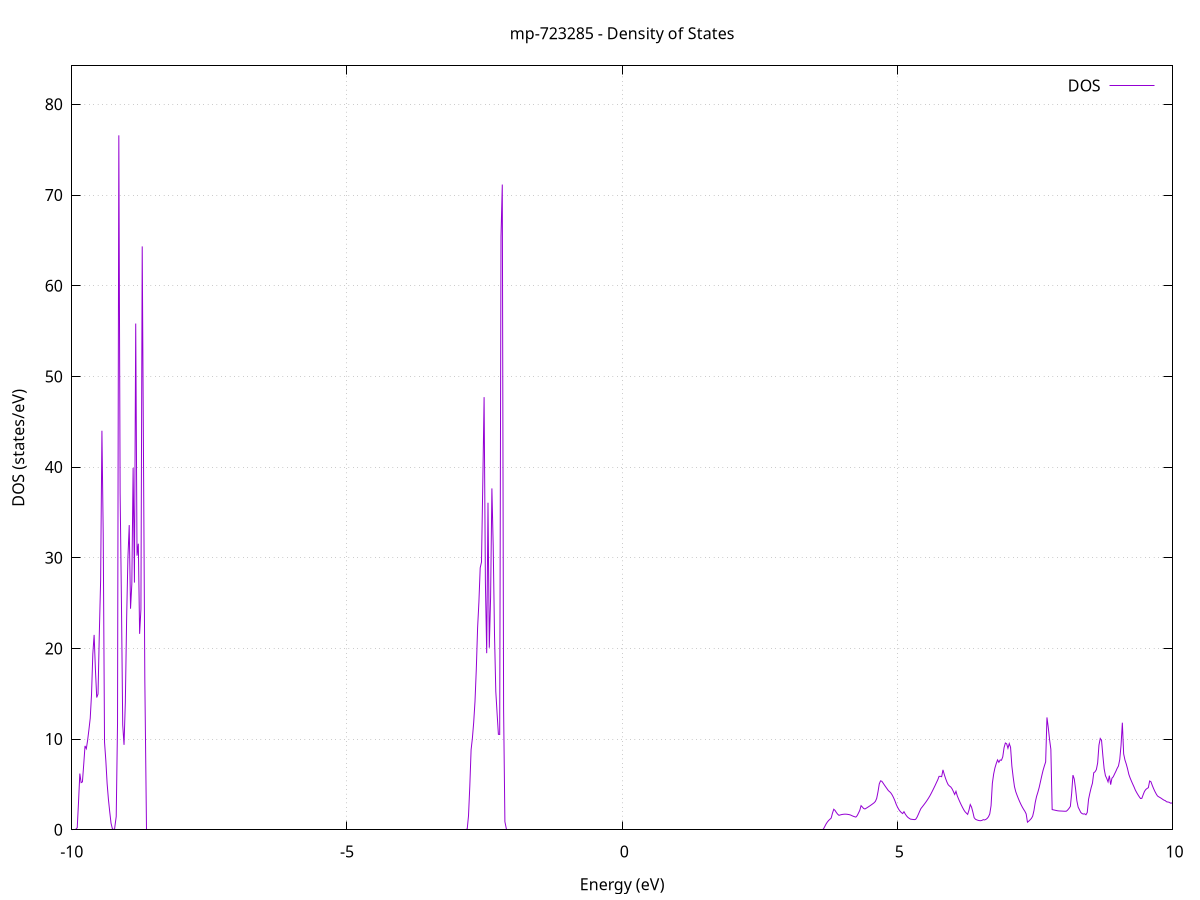 set title 'mp-723285 - Density of States'
set xlabel 'Energy (eV)'
set ylabel 'DOS (states/eV)'
set grid
set xrange [-10:10]
set yrange [0:84.245]
set xzeroaxis lt -1
set terminal png size 800,600
set output 'mp-723285_dos_gnuplot.png'
plot '-' using 1:2 with lines title 'DOS'
-30.662800 0.000000
-30.639200 0.000000
-30.615500 0.000000
-30.591900 0.000000
-30.568300 0.000000
-30.544700 0.000000
-30.521100 0.000000
-30.497400 0.000000
-30.473800 0.000000
-30.450200 0.000000
-30.426600 0.000000
-30.403000 0.000000
-30.379400 0.000000
-30.355700 0.000000
-30.332100 0.000000
-30.308500 0.000000
-30.284900 0.000000
-30.261300 0.000000
-30.237600 0.000000
-30.214000 0.000000
-30.190400 0.000000
-30.166800 0.000000
-30.143200 0.000000
-30.119500 0.000000
-30.095900 0.000000
-30.072300 0.000000
-30.048700 0.000000
-30.025100 0.000000
-30.001400 0.000000
-29.977800 0.000000
-29.954200 0.000000
-29.930600 0.000000
-29.907000 0.000000
-29.883300 0.000000
-29.859700 0.000000
-29.836100 0.000000
-29.812500 0.000000
-29.788900 0.000000
-29.765200 0.000000
-29.741600 0.000000
-29.718000 0.000000
-29.694400 0.000000
-29.670800 0.000000
-29.647100 0.000000
-29.623500 0.000000
-29.599900 0.000000
-29.576300 0.000000
-29.552700 0.000000
-29.529000 0.000000
-29.505400 0.000000
-29.481800 0.000000
-29.458200 0.000000
-29.434600 0.000000
-29.411000 0.000000
-29.387300 0.000000
-29.363700 0.000000
-29.340100 0.000000
-29.316500 0.000000
-29.292900 0.000000
-29.269200 0.000000
-29.245600 0.000000
-29.222000 0.000000
-29.198400 0.000000
-29.174800 0.000000
-29.151100 0.000000
-29.127500 0.000000
-29.103900 0.000000
-29.080300 0.000000
-29.056700 0.000000
-29.033000 0.000000
-29.009400 0.000000
-28.985800 0.000000
-28.962200 0.000000
-28.938600 0.000000
-28.914900 0.000000
-28.891300 0.000000
-28.867700 0.000000
-28.844100 0.000000
-28.820500 0.000000
-28.796800 0.000000
-28.773200 0.000000
-28.749600 0.000000
-28.726000 0.000000
-28.702400 0.000000
-28.678700 0.000000
-28.655100 0.000000
-28.631500 0.000000
-28.607900 0.000000
-28.584300 0.000000
-28.560600 0.000000
-28.537000 0.000000
-28.513400 1.529000
-28.489800 64.762400
-28.466200 123.206900
-28.442600 51.746500
-28.418900 0.000000
-28.395300 0.000000
-28.371700 0.000000
-28.348100 0.000000
-28.324500 0.000000
-28.300800 0.000000
-28.277200 0.000000
-28.253600 0.000000
-28.230000 0.000000
-28.206400 0.000000
-28.182700 0.000000
-28.159100 0.000000
-28.135500 0.000000
-28.111900 0.000000
-28.088300 0.000000
-28.064600 0.000000
-28.041000 0.000000
-28.017400 0.000000
-27.993800 0.000000
-27.970200 0.000000
-27.946500 0.000000
-27.922900 0.000000
-27.899300 0.000000
-27.875700 0.000000
-27.852100 0.000000
-27.828400 0.000000
-27.804800 0.000000
-27.781200 0.000000
-27.757600 0.000000
-27.734000 0.000000
-27.710300 0.000000
-27.686700 0.000000
-27.663100 0.000000
-27.639500 0.000000
-27.615900 0.000000
-27.592200 0.000000
-27.568600 0.000000
-27.545000 0.000000
-27.521400 0.000000
-27.497800 0.000000
-27.474200 0.000000
-27.450500 0.000000
-27.426900 0.000000
-27.403300 0.000000
-27.379700 0.000000
-27.356100 0.000000
-27.332400 0.000000
-27.308800 0.000000
-27.285200 0.000000
-27.261600 0.000000
-27.238000 0.000000
-27.214300 0.000000
-27.190700 0.000000
-27.167100 0.000000
-27.143500 0.000000
-27.119900 0.000000
-27.096200 0.000000
-27.072600 0.000000
-27.049000 0.000000
-27.025400 0.000000
-27.001800 0.000000
-26.978100 0.000000
-26.954500 0.000000
-26.930900 0.000000
-26.907300 0.000000
-26.883700 0.000000
-26.860000 0.000000
-26.836400 0.000000
-26.812800 0.000000
-26.789200 0.000000
-26.765600 0.000000
-26.741900 0.000000
-26.718300 0.000000
-26.694700 0.000000
-26.671100 0.000000
-26.647500 0.000000
-26.623800 0.000000
-26.600200 0.000000
-26.576600 0.000000
-26.553000 0.000000
-26.529400 0.000000
-26.505800 0.000000
-26.482100 0.000000
-26.458500 0.000000
-26.434900 0.000000
-26.411300 0.000000
-26.387700 0.000000
-26.364000 0.000000
-26.340400 0.000000
-26.316800 0.000000
-26.293200 0.000000
-26.269600 0.000000
-26.245900 0.000000
-26.222300 0.000000
-26.198700 0.000000
-26.175100 0.000000
-26.151500 0.000000
-26.127800 0.000000
-26.104200 0.000000
-26.080600 0.000000
-26.057000 0.000000
-26.033400 0.000000
-26.009700 0.000000
-25.986100 0.000000
-25.962500 0.000000
-25.938900 0.000000
-25.915300 0.000000
-25.891600 0.000000
-25.868000 0.000000
-25.844400 0.000000
-25.820800 0.000000
-25.797200 0.000000
-25.773500 0.000000
-25.749900 0.000000
-25.726300 0.000000
-25.702700 0.000000
-25.679100 0.000000
-25.655500 0.000000
-25.631800 0.000000
-25.608200 0.000000
-25.584600 0.000000
-25.561000 0.000000
-25.537400 0.000000
-25.513700 0.000000
-25.490100 0.000000
-25.466500 0.000000
-25.442900 0.000000
-25.419300 0.000000
-25.395600 0.000000
-25.372000 0.000000
-25.348400 0.000000
-25.324800 0.000000
-25.301200 0.000000
-25.277500 0.000000
-25.253900 0.000000
-25.230300 0.000000
-25.206700 0.000000
-25.183100 0.000000
-25.159400 0.000000
-25.135800 0.000000
-25.112200 0.000000
-25.088600 0.000000
-25.065000 0.000000
-25.041300 0.000000
-25.017700 0.000000
-24.994100 0.000000
-24.970500 0.000000
-24.946900 0.000000
-24.923200 0.000000
-24.899600 0.000000
-24.876000 0.000000
-24.852400 0.000000
-24.828800 0.000000
-24.805100 0.000000
-24.781500 0.000000
-24.757900 0.000000
-24.734300 0.000000
-24.710700 0.000000
-24.687100 0.000000
-24.663400 0.000000
-24.639800 0.000000
-24.616200 0.000000
-24.592600 0.000000
-24.569000 0.000000
-24.545300 0.000000
-24.521700 0.000000
-24.498100 0.000000
-24.474500 0.000000
-24.450900 0.000000
-24.427200 0.000000
-24.403600 0.000000
-24.380000 0.000000
-24.356400 0.000000
-24.332800 0.000000
-24.309100 0.000000
-24.285500 0.000000
-24.261900 0.000000
-24.238300 0.000000
-24.214700 0.000000
-24.191000 0.000000
-24.167400 0.000000
-24.143800 0.000000
-24.120200 0.000000
-24.096600 0.000000
-24.072900 0.000000
-24.049300 0.000000
-24.025700 0.000000
-24.002100 0.000000
-23.978500 0.000000
-23.954800 0.000000
-23.931200 0.000000
-23.907600 0.000000
-23.884000 0.000000
-23.860400 0.000000
-23.836700 0.000000
-23.813100 0.000000
-23.789500 0.000000
-23.765900 0.000000
-23.742300 0.000000
-23.718700 0.000000
-23.695000 0.000000
-23.671400 0.000000
-23.647800 0.000000
-23.624200 0.000000
-23.600600 0.000000
-23.576900 0.000000
-23.553300 0.000000
-23.529700 0.000000
-23.506100 0.000000
-23.482500 0.000000
-23.458800 0.000000
-23.435200 0.000000
-23.411600 0.000000
-23.388000 0.000000
-23.364400 0.000000
-23.340700 0.000000
-23.317100 0.000000
-23.293500 0.000000
-23.269900 0.000000
-23.246300 0.000000
-23.222600 0.000000
-23.199000 0.000000
-23.175400 0.000000
-23.151800 0.000000
-23.128200 0.000000
-23.104500 0.000000
-23.080900 0.000000
-23.057300 0.000000
-23.033700 0.000000
-23.010100 0.000000
-22.986400 0.000000
-22.962800 0.000000
-22.939200 0.000000
-22.915600 0.000000
-22.892000 0.000000
-22.868300 0.000000
-22.844700 0.000000
-22.821100 0.000000
-22.797500 0.000000
-22.773900 0.000000
-22.750300 0.000000
-22.726600 0.000000
-22.703000 0.000000
-22.679400 0.000000
-22.655800 0.000000
-22.632200 0.000000
-22.608500 0.000000
-22.584900 0.000000
-22.561300 0.000000
-22.537700 0.000000
-22.514100 0.000000
-22.490400 0.000000
-22.466800 0.000000
-22.443200 0.000000
-22.419600 0.000000
-22.396000 0.000000
-22.372300 0.000000
-22.348700 0.000000
-22.325100 0.000000
-22.301500 0.000000
-22.277900 0.000000
-22.254200 0.000000
-22.230600 0.000000
-22.207000 0.000000
-22.183400 0.000000
-22.159800 0.000000
-22.136100 0.000000
-22.112500 0.000000
-22.088900 0.000000
-22.065300 0.000000
-22.041700 0.000000
-22.018000 0.000000
-21.994400 0.000000
-21.970800 0.000000
-21.947200 0.000000
-21.923600 0.000000
-21.899900 0.000000
-21.876300 0.000000
-21.852700 0.000000
-21.829100 0.000000
-21.805500 0.000000
-21.781900 0.000000
-21.758200 0.000000
-21.734600 0.000000
-21.711000 0.000000
-21.687400 0.000000
-21.663800 0.000000
-21.640100 0.000000
-21.616500 0.000000
-21.592900 0.000000
-21.569300 0.000000
-21.545700 0.000000
-21.522000 0.000000
-21.498400 0.000000
-21.474800 0.000000
-21.451200 0.000000
-21.427600 0.000000
-21.403900 0.000000
-21.380300 0.000000
-21.356700 0.000000
-21.333100 0.000000
-21.309500 0.000000
-21.285800 0.000000
-21.262200 0.000000
-21.238600 0.000000
-21.215000 0.000000
-21.191400 0.000000
-21.167700 0.000000
-21.144100 0.000000
-21.120500 0.000000
-21.096900 0.000000
-21.073300 0.000000
-21.049600 0.000000
-21.026000 0.000000
-21.002400 0.000000
-20.978800 0.000000
-20.955200 0.000000
-20.931600 0.000000
-20.907900 0.000000
-20.884300 0.000000
-20.860700 0.000000
-20.837100 0.000000
-20.813500 0.000000
-20.789800 0.000000
-20.766200 0.000000
-20.742600 0.000000
-20.719000 0.000000
-20.695400 0.000000
-20.671700 0.000000
-20.648100 0.000000
-20.624500 0.000000
-20.600900 0.000000
-20.577300 0.000000
-20.553600 0.000000
-20.530000 0.000000
-20.506400 0.000000
-20.482800 0.000000
-20.459200 0.000000
-20.435500 0.000000
-20.411900 0.000000
-20.388300 0.000000
-20.364700 0.000000
-20.341100 0.000000
-20.317400 0.000000
-20.293800 0.000000
-20.270200 0.000000
-20.246600 0.000000
-20.223000 0.000000
-20.199300 0.000000
-20.175700 0.000000
-20.152100 0.000000
-20.128500 0.000000
-20.104900 0.000000
-20.081200 0.000000
-20.057600 0.000000
-20.034000 0.000000
-20.010400 0.000000
-19.986800 0.000000
-19.963200 0.000000
-19.939500 0.000000
-19.915900 0.000000
-19.892300 0.000000
-19.868700 0.000000
-19.845100 0.000000
-19.821400 0.000000
-19.797800 0.000000
-19.774200 0.000000
-19.750600 0.000000
-19.727000 0.000000
-19.703300 0.000000
-19.679700 0.000000
-19.656100 0.000000
-19.632500 0.000000
-19.608900 0.000000
-19.585200 0.000000
-19.561600 0.000000
-19.538000 0.000000
-19.514400 0.000000
-19.490800 0.000000
-19.467100 0.000000
-19.443500 0.000000
-19.419900 0.000000
-19.396300 0.000000
-19.372700 0.000000
-19.349000 0.000000
-19.325400 0.000000
-19.301800 0.000000
-19.278200 0.000000
-19.254600 0.000000
-19.230900 0.000000
-19.207300 0.000000
-19.183700 0.000000
-19.160100 0.000000
-19.136500 0.000000
-19.112800 0.000000
-19.089200 0.000000
-19.065600 0.000000
-19.042000 0.000000
-19.018400 0.000000
-18.994800 0.000000
-18.971100 0.000000
-18.947500 0.000000
-18.923900 0.000000
-18.900300 0.000000
-18.876700 0.000000
-18.853000 0.000000
-18.829400 0.000000
-18.805800 0.000000
-18.782200 0.000000
-18.758600 0.000000
-18.734900 0.000000
-18.711300 0.000000
-18.687700 0.000000
-18.664100 0.000000
-18.640500 0.000000
-18.616800 0.000000
-18.593200 0.000000
-18.569600 0.000000
-18.546000 0.000000
-18.522400 0.000000
-18.498700 0.000000
-18.475100 0.000000
-18.451500 0.000000
-18.427900 0.000000
-18.404300 0.000000
-18.380600 0.000000
-18.357000 0.000000
-18.333400 0.000000
-18.309800 0.000000
-18.286200 0.000000
-18.262500 0.000000
-18.238900 0.000000
-18.215300 0.000000
-18.191700 0.000000
-18.168100 0.000000
-18.144400 0.000000
-18.120800 0.000000
-18.097200 0.000000
-18.073600 0.000000
-18.050000 0.000000
-18.026400 0.000000
-18.002700 0.000000
-17.979100 0.000000
-17.955500 0.000000
-17.931900 0.000000
-17.908300 0.000000
-17.884600 0.000000
-17.861000 0.000000
-17.837400 0.000000
-17.813800 0.000000
-17.790200 0.000000
-17.766500 0.000000
-17.742900 0.000000
-17.719300 0.000000
-17.695700 0.000000
-17.672100 0.000000
-17.648400 0.000000
-17.624800 0.000000
-17.601200 0.000000
-17.577600 0.000000
-17.554000 0.000000
-17.530300 0.000000
-17.506700 0.000000
-17.483100 0.000000
-17.459500 0.000000
-17.435900 0.000000
-17.412200 0.000000
-17.388600 0.000000
-17.365000 0.000000
-17.341400 0.000000
-17.317800 0.000000
-17.294100 0.000000
-17.270500 0.000000
-17.246900 0.000000
-17.223300 0.000000
-17.199700 0.000000
-17.176000 0.000000
-17.152400 0.000000
-17.128800 0.000000
-17.105200 0.000000
-17.081600 0.000000
-17.058000 0.000000
-17.034300 0.000000
-17.010700 0.000000
-16.987100 0.000000
-16.963500 0.000000
-16.939900 0.000000
-16.916200 0.000000
-16.892600 0.000000
-16.869000 0.000000
-16.845400 0.000000
-16.821800 0.000000
-16.798100 0.000000
-16.774500 0.000000
-16.750900 0.000000
-16.727300 0.000000
-16.703700 0.000000
-16.680000 0.000000
-16.656400 0.000000
-16.632800 0.000000
-16.609200 0.000000
-16.585600 0.000000
-16.561900 0.000000
-16.538300 0.000000
-16.514700 0.000000
-16.491100 0.000000
-16.467500 0.000000
-16.443800 0.000000
-16.420200 13.133800
-16.396600 65.066600
-16.373000 31.042600
-16.349400 28.485800
-16.325700 17.623500
-16.302100 21.432200
-16.278500 43.464800
-16.254900 86.533300
-16.231300 0.000000
-16.207700 0.000000
-16.184000 0.000000
-16.160400 0.000000
-16.136800 0.000000
-16.113200 0.000000
-16.089600 0.000000
-16.065900 0.000000
-16.042300 0.000000
-16.018700 0.000000
-15.995100 0.000000
-15.971500 0.000000
-15.947800 0.000000
-15.924200 0.000000
-15.900600 0.000000
-15.877000 0.000000
-15.853400 0.000000
-15.829700 0.000000
-15.806100 0.000000
-15.782500 0.000000
-15.758900 0.000000
-15.735300 0.000000
-15.711600 0.000000
-15.688000 0.000000
-15.664400 0.000000
-15.640800 0.000000
-15.617200 0.000000
-15.593500 0.000000
-15.569900 0.000000
-15.546300 0.000000
-15.522700 0.000000
-15.499100 0.000000
-15.475400 0.000000
-15.451800 0.000000
-15.428200 0.000000
-15.404600 0.000000
-15.381000 0.000000
-15.357300 0.000000
-15.333700 0.000000
-15.310100 0.000000
-15.286500 0.000000
-15.262900 0.000000
-15.239300 0.000000
-15.215600 0.000000
-15.192000 0.000000
-15.168400 0.000000
-15.144800 0.000000
-15.121200 0.000000
-15.097500 0.000000
-15.073900 0.000000
-15.050300 0.000000
-15.026700 0.000000
-15.003100 0.000000
-14.979400 0.000000
-14.955800 0.000000
-14.932200 0.000000
-14.908600 0.000000
-14.885000 0.000000
-14.861300 0.000000
-14.837700 0.000000
-14.814100 0.000000
-14.790500 0.000000
-14.766900 0.000000
-14.743200 0.000000
-14.719600 0.000000
-14.696000 0.000000
-14.672400 0.000000
-14.648800 0.000000
-14.625100 0.000000
-14.601500 0.000000
-14.577900 0.000000
-14.554300 0.000000
-14.530700 0.000000
-14.507000 0.000000
-14.483400 0.000000
-14.459800 0.000000
-14.436200 0.000000
-14.412600 0.000000
-14.388900 0.000000
-14.365300 0.000000
-14.341700 0.000000
-14.318100 0.000000
-14.294500 0.000000
-14.270900 0.000000
-14.247200 0.000000
-14.223600 0.000000
-14.200000 0.000000
-14.176400 0.000000
-14.152800 0.000000
-14.129100 0.000000
-14.105500 0.000000
-14.081900 0.000000
-14.058300 0.000000
-14.034700 0.000000
-14.011000 0.000000
-13.987400 0.000000
-13.963800 0.000000
-13.940200 0.000000
-13.916600 0.000000
-13.892900 0.000000
-13.869300 0.000000
-13.845700 0.000000
-13.822100 0.000000
-13.798500 0.000000
-13.774800 0.000000
-13.751200 0.000000
-13.727600 0.000000
-13.704000 0.000000
-13.680400 0.000000
-13.656700 0.000000
-13.633100 0.000000
-13.609500 0.000000
-13.585900 0.000000
-13.562300 0.000000
-13.538600 0.000000
-13.515000 0.000000
-13.491400 0.000000
-13.467800 0.000000
-13.444200 0.000000
-13.420500 0.000000
-13.396900 0.000000
-13.373300 0.000000
-13.349700 0.000000
-13.326100 0.000000
-13.302500 0.000000
-13.278800 0.000000
-13.255200 0.000000
-13.231600 0.000000
-13.208000 0.000000
-13.184400 0.000000
-13.160700 0.000000
-13.137100 0.000000
-13.113500 0.000000
-13.089900 0.000000
-13.066300 0.000000
-13.042600 0.000000
-13.019000 0.000000
-12.995400 0.000000
-12.971800 0.000000
-12.948200 0.000000
-12.924500 0.000000
-12.900900 0.000000
-12.877300 0.000000
-12.853700 0.000000
-12.830100 0.000000
-12.806400 0.000000
-12.782800 0.000000
-12.759200 0.000000
-12.735600 0.000000
-12.712000 0.000000
-12.688300 0.000000
-12.664700 0.000000
-12.641100 0.000000
-12.617500 0.000000
-12.593900 0.000000
-12.570200 0.000000
-12.546600 0.000000
-12.523000 0.000000
-12.499400 0.000000
-12.475800 0.000000
-12.452100 0.000000
-12.428500 0.000000
-12.404900 0.000000
-12.381300 0.000000
-12.357700 0.000000
-12.334100 0.000000
-12.310400 0.000000
-12.286800 0.000000
-12.263200 0.000000
-12.239600 0.000000
-12.216000 0.000000
-12.192300 0.000000
-12.168700 0.000000
-12.145100 0.000000
-12.121500 0.000000
-12.097900 0.000000
-12.074200 0.000000
-12.050600 0.000000
-12.027000 0.000000
-12.003400 0.000000
-11.979800 0.000000
-11.956100 0.000000
-11.932500 0.000000
-11.908900 0.000000
-11.885300 0.000000
-11.861700 0.000000
-11.838000 0.000000
-11.814400 0.000000
-11.790800 0.000000
-11.767200 0.000000
-11.743600 0.000000
-11.719900 0.000000
-11.696300 0.000000
-11.672700 0.000000
-11.649100 0.000000
-11.625500 0.000000
-11.601800 0.000000
-11.578200 0.000000
-11.554600 0.000000
-11.531000 0.000000
-11.507400 0.000000
-11.483800 0.000000
-11.460100 0.000000
-11.436500 0.000000
-11.412900 0.000000
-11.389300 0.000000
-11.365700 0.000000
-11.342000 0.000000
-11.318400 0.000000
-11.294800 0.000000
-11.271200 0.000000
-11.247600 0.000000
-11.223900 0.000000
-11.200300 0.000000
-11.176700 0.000000
-11.153100 0.000000
-11.129500 0.000000
-11.105800 0.000000
-11.082200 0.000000
-11.058600 0.000000
-11.035000 0.000000
-11.011400 0.000000
-10.987700 0.000000
-10.964100 0.000000
-10.940500 0.000000
-10.916900 0.000000
-10.893300 0.000000
-10.869600 0.000000
-10.846000 0.000000
-10.822400 0.000000
-10.798800 0.000000
-10.775200 0.000000
-10.751500 0.000000
-10.727900 0.000000
-10.704300 0.000000
-10.680700 0.000000
-10.657100 0.000000
-10.633400 0.000000
-10.609800 0.000000
-10.586200 0.000000
-10.562600 0.000000
-10.539000 0.000000
-10.515400 0.000000
-10.491700 0.000000
-10.468100 0.000000
-10.444500 0.000000
-10.420900 0.000000
-10.397300 0.000000
-10.373600 0.000000
-10.350000 0.000000
-10.326400 0.000000
-10.302800 0.000000
-10.279200 0.000000
-10.255500 0.000000
-10.231900 0.000000
-10.208300 0.000000
-10.184700 0.000000
-10.161100 0.000000
-10.137400 0.000000
-10.113800 0.000000
-10.090200 0.000000
-10.066600 0.000000
-10.043000 0.000000
-10.019300 0.000000
-9.995700 0.000000
-9.972100 0.000000
-9.948500 0.000000
-9.924900 0.000000
-9.901200 0.227000
-9.877600 3.061700
-9.854000 6.200500
-9.830400 5.199300
-9.806800 5.281100
-9.783100 7.222100
-9.759500 9.249000
-9.735900 8.944500
-9.712300 9.874900
-9.688700 11.043600
-9.665000 12.300700
-9.641400 14.924500
-9.617800 19.402700
-9.594200 21.494800
-9.570600 17.661800
-9.547000 14.585200
-9.523300 14.968500
-9.499700 21.658200
-9.476100 27.492100
-9.452500 44.003300
-9.428900 32.595300
-9.405200 9.659900
-9.381600 7.639300
-9.358000 5.090500
-9.334400 3.351700
-9.310800 1.984900
-9.287100 0.730000
-9.263500 0.138200
-9.239900 0.000000
-9.216300 0.000000
-9.192700 1.467200
-9.169000 11.682000
-9.145400 76.586000
-9.121800 37.169900
-9.098200 25.280400
-9.074600 11.554200
-9.050900 9.365800
-9.027300 14.005600
-9.003700 23.214200
-8.980100 30.016800
-8.956500 33.599700
-8.932800 24.378800
-8.909200 27.091400
-8.885600 39.917600
-8.862000 27.261100
-8.838400 55.831500
-8.814700 30.231600
-8.791100 31.547800
-8.767500 21.609700
-8.743900 24.329100
-8.720300 64.334300
-8.696600 40.561800
-8.673000 16.554500
-8.649400 0.000000
-8.625800 0.000000
-8.602200 0.000000
-8.578600 0.000000
-8.554900 0.000000
-8.531300 0.000000
-8.507700 0.000000
-8.484100 0.000000
-8.460500 0.000000
-8.436800 0.000000
-8.413200 0.000000
-8.389600 0.000000
-8.366000 0.000000
-8.342400 0.000000
-8.318700 0.000000
-8.295100 0.000000
-8.271500 0.000000
-8.247900 0.000000
-8.224300 0.000000
-8.200600 0.000000
-8.177000 0.000000
-8.153400 0.000000
-8.129800 0.000000
-8.106200 0.000000
-8.082500 0.000000
-8.058900 0.000000
-8.035300 0.000000
-8.011700 0.000000
-7.988100 0.000000
-7.964400 0.000000
-7.940800 0.000000
-7.917200 0.000000
-7.893600 0.000000
-7.870000 0.000000
-7.846300 0.000000
-7.822700 0.000000
-7.799100 0.000000
-7.775500 0.000000
-7.751900 0.000000
-7.728200 0.000000
-7.704600 0.000000
-7.681000 0.000000
-7.657400 0.000000
-7.633800 0.000000
-7.610200 0.000000
-7.586500 0.000000
-7.562900 0.000000
-7.539300 0.000000
-7.515700 0.000000
-7.492100 0.000000
-7.468400 0.000000
-7.444800 0.000000
-7.421200 0.000000
-7.397600 0.000000
-7.374000 0.000000
-7.350300 0.000000
-7.326700 0.000000
-7.303100 0.000000
-7.279500 0.000000
-7.255900 0.000000
-7.232200 0.000000
-7.208600 0.000000
-7.185000 0.000000
-7.161400 0.000000
-7.137800 0.000000
-7.114100 0.000000
-7.090500 0.000000
-7.066900 0.000000
-7.043300 0.000000
-7.019700 0.000000
-6.996000 0.000000
-6.972400 0.000000
-6.948800 0.000000
-6.925200 0.000000
-6.901600 0.000000
-6.877900 0.000000
-6.854300 0.000000
-6.830700 0.000000
-6.807100 0.000000
-6.783500 0.000000
-6.759800 0.000000
-6.736200 0.000000
-6.712600 0.000000
-6.689000 0.000000
-6.665400 0.000000
-6.641800 0.000000
-6.618100 0.000000
-6.594500 0.000000
-6.570900 0.000000
-6.547300 0.000000
-6.523700 0.000000
-6.500000 0.000000
-6.476400 0.000000
-6.452800 0.000000
-6.429200 0.000000
-6.405600 0.000000
-6.381900 0.000000
-6.358300 0.000000
-6.334700 0.000000
-6.311100 0.000000
-6.287500 0.000000
-6.263800 0.000000
-6.240200 0.000000
-6.216600 0.000000
-6.193000 0.000000
-6.169400 0.000000
-6.145700 0.000000
-6.122100 0.000000
-6.098500 0.000000
-6.074900 0.000000
-6.051300 0.000000
-6.027600 0.000000
-6.004000 0.000000
-5.980400 0.000000
-5.956800 0.000000
-5.933200 0.000000
-5.909500 0.000000
-5.885900 0.000000
-5.862300 0.000000
-5.838700 0.000000
-5.815100 0.000000
-5.791500 0.000000
-5.767800 0.000000
-5.744200 0.000000
-5.720600 0.000000
-5.697000 0.000000
-5.673400 0.000000
-5.649700 0.000000
-5.626100 0.000000
-5.602500 0.000000
-5.578900 0.000000
-5.555300 0.000000
-5.531600 0.000000
-5.508000 0.000000
-5.484400 0.000000
-5.460800 0.000000
-5.437200 0.000000
-5.413500 0.000000
-5.389900 0.000000
-5.366300 0.000000
-5.342700 0.000000
-5.319100 0.000000
-5.295400 0.000000
-5.271800 0.000000
-5.248200 0.000000
-5.224600 0.000000
-5.201000 0.000000
-5.177300 0.000000
-5.153700 0.000000
-5.130100 0.000000
-5.106500 0.000000
-5.082900 0.000000
-5.059200 0.000000
-5.035600 0.000000
-5.012000 0.000000
-4.988400 0.000000
-4.964800 0.000000
-4.941100 0.000000
-4.917500 0.000000
-4.893900 0.000000
-4.870300 0.000000
-4.846700 0.000000
-4.823100 0.000000
-4.799400 0.000000
-4.775800 0.000000
-4.752200 0.000000
-4.728600 0.000000
-4.705000 0.000000
-4.681300 0.000000
-4.657700 0.000000
-4.634100 0.000000
-4.610500 0.000000
-4.586900 0.000000
-4.563200 0.000000
-4.539600 0.000000
-4.516000 0.000000
-4.492400 0.000000
-4.468800 0.000000
-4.445100 0.000000
-4.421500 0.000000
-4.397900 0.000000
-4.374300 0.000000
-4.350700 0.000000
-4.327000 0.000000
-4.303400 0.000000
-4.279800 0.000000
-4.256200 0.000000
-4.232600 0.000000
-4.208900 0.000000
-4.185300 0.000000
-4.161700 0.000000
-4.138100 0.000000
-4.114500 0.000000
-4.090800 0.000000
-4.067200 0.000000
-4.043600 0.000000
-4.020000 0.000000
-3.996400 0.000000
-3.972700 0.000000
-3.949100 0.000000
-3.925500 0.000000
-3.901900 0.000000
-3.878300 0.000000
-3.854700 0.000000
-3.831000 0.000000
-3.807400 0.000000
-3.783800 0.000000
-3.760200 0.000000
-3.736600 0.000000
-3.712900 0.000000
-3.689300 0.000000
-3.665700 0.000000
-3.642100 0.000000
-3.618500 0.000000
-3.594800 0.000000
-3.571200 0.000000
-3.547600 0.000000
-3.524000 0.000000
-3.500400 0.000000
-3.476700 0.000000
-3.453100 0.000000
-3.429500 0.000000
-3.405900 0.000000
-3.382300 0.000000
-3.358600 0.000000
-3.335000 0.000000
-3.311400 0.000000
-3.287800 0.000000
-3.264200 0.000000
-3.240500 0.000000
-3.216900 0.000000
-3.193300 0.000000
-3.169700 0.000000
-3.146100 0.000000
-3.122400 0.000000
-3.098800 0.000000
-3.075200 0.000000
-3.051600 0.000000
-3.028000 0.000000
-3.004300 0.000000
-2.980700 0.000000
-2.957100 0.000000
-2.933500 0.000000
-2.909900 0.000000
-2.886300 0.000000
-2.862600 0.000000
-2.839000 0.000000
-2.815400 0.079100
-2.791800 1.531300
-2.768200 4.800200
-2.744500 8.832900
-2.720900 10.104400
-2.697300 11.841800
-2.673700 14.149700
-2.650100 17.692700
-2.626400 22.273700
-2.602800 25.093600
-2.579200 28.884600
-2.555600 29.524100
-2.532000 38.225200
-2.508300 47.714100
-2.484700 27.290900
-2.461100 19.474600
-2.437500 36.068000
-2.413900 20.079500
-2.390200 25.609400
-2.366600 37.646300
-2.343000 31.344800
-2.319400 21.549300
-2.295800 15.244700
-2.272100 12.829300
-2.248500 10.525900
-2.224900 10.512800
-2.201300 65.437200
-2.177700 71.159700
-2.154000 13.333000
-2.130400 0.891800
-2.106800 0.000000
-2.083200 0.000000
-2.059600 0.000000
-2.035900 0.000000
-2.012300 0.000000
-1.988700 0.000000
-1.965100 0.000000
-1.941500 0.000000
-1.917900 0.000000
-1.894200 0.000000
-1.870600 0.000000
-1.847000 0.000000
-1.823400 0.000000
-1.799800 0.000000
-1.776100 0.000000
-1.752500 0.000000
-1.728900 0.000000
-1.705300 0.000000
-1.681700 0.000000
-1.658000 0.000000
-1.634400 0.000000
-1.610800 0.000000
-1.587200 0.000000
-1.563600 0.000000
-1.539900 0.000000
-1.516300 0.000000
-1.492700 0.000000
-1.469100 0.000000
-1.445500 0.000000
-1.421800 0.000000
-1.398200 0.000000
-1.374600 0.000000
-1.351000 0.000000
-1.327400 0.000000
-1.303700 0.000000
-1.280100 0.000000
-1.256500 0.000000
-1.232900 0.000000
-1.209300 0.000000
-1.185600 0.000000
-1.162000 0.000000
-1.138400 0.000000
-1.114800 0.000000
-1.091200 0.000000
-1.067600 0.000000
-1.043900 0.000000
-1.020300 0.000000
-0.996700 0.000000
-0.973100 0.000000
-0.949500 0.000000
-0.925800 0.000000
-0.902200 0.000000
-0.878600 0.000000
-0.855000 0.000000
-0.831400 0.000000
-0.807700 0.000000
-0.784100 0.000000
-0.760500 0.000000
-0.736900 0.000000
-0.713300 0.000000
-0.689600 0.000000
-0.666000 0.000000
-0.642400 0.000000
-0.618800 0.000000
-0.595200 0.000000
-0.571500 0.000000
-0.547900 0.000000
-0.524300 0.000000
-0.500700 0.000000
-0.477100 0.000000
-0.453400 0.000000
-0.429800 0.000000
-0.406200 0.000000
-0.382600 0.000000
-0.359000 0.000000
-0.335300 0.000000
-0.311700 0.000000
-0.288100 0.000000
-0.264500 0.000000
-0.240900 0.000000
-0.217200 0.000000
-0.193600 0.000000
-0.170000 0.000000
-0.146400 0.000000
-0.122800 0.000000
-0.099200 0.000000
-0.075500 0.000000
-0.051900 0.000000
-0.028300 0.000000
-0.004700 0.000000
0.018900 0.000000
0.042600 0.000000
0.066200 0.000000
0.089800 0.000000
0.113400 0.000000
0.137000 0.000000
0.160700 0.000000
0.184300 0.000000
0.207900 0.000000
0.231500 0.000000
0.255100 0.000000
0.278800 0.000000
0.302400 0.000000
0.326000 0.000000
0.349600 0.000000
0.373200 0.000000
0.396900 0.000000
0.420500 0.000000
0.444100 0.000000
0.467700 0.000000
0.491300 0.000000
0.515000 0.000000
0.538600 0.000000
0.562200 0.000000
0.585800 0.000000
0.609400 0.000000
0.633100 0.000000
0.656700 0.000000
0.680300 0.000000
0.703900 0.000000
0.727500 0.000000
0.751200 0.000000
0.774800 0.000000
0.798400 0.000000
0.822000 0.000000
0.845600 0.000000
0.869200 0.000000
0.892900 0.000000
0.916500 0.000000
0.940100 0.000000
0.963700 0.000000
0.987300 0.000000
1.011000 0.000000
1.034600 0.000000
1.058200 0.000000
1.081800 0.000000
1.105400 0.000000
1.129100 0.000000
1.152700 0.000000
1.176300 0.000000
1.199900 0.000000
1.223500 0.000000
1.247200 0.000000
1.270800 0.000000
1.294400 0.000000
1.318000 0.000000
1.341600 0.000000
1.365300 0.000000
1.388900 0.000000
1.412500 0.000000
1.436100 0.000000
1.459700 0.000000
1.483400 0.000000
1.507000 0.000000
1.530600 0.000000
1.554200 0.000000
1.577800 0.000000
1.601500 0.000000
1.625100 0.000000
1.648700 0.000000
1.672300 0.000000
1.695900 0.000000
1.719600 0.000000
1.743200 0.000000
1.766800 0.000000
1.790400 0.000000
1.814000 0.000000
1.837600 0.000000
1.861300 0.000000
1.884900 0.000000
1.908500 0.000000
1.932100 0.000000
1.955700 0.000000
1.979400 0.000000
2.003000 0.000000
2.026600 0.000000
2.050200 0.000000
2.073800 0.000000
2.097500 0.000000
2.121100 0.000000
2.144700 0.000000
2.168300 0.000000
2.191900 0.000000
2.215600 0.000000
2.239200 0.000000
2.262800 0.000000
2.286400 0.000000
2.310000 0.000000
2.333700 0.000000
2.357300 0.000000
2.380900 0.000000
2.404500 0.000000
2.428100 0.000000
2.451800 0.000000
2.475400 0.000000
2.499000 0.000000
2.522600 0.000000
2.546200 0.000000
2.569900 0.000000
2.593500 0.000000
2.617100 0.000000
2.640700 0.000000
2.664300 0.000000
2.688000 0.000000
2.711600 0.000000
2.735200 0.000000
2.758800 0.000000
2.782400 0.000000
2.806000 0.000000
2.829700 0.000000
2.853300 0.000000
2.876900 0.000000
2.900500 0.000000
2.924100 0.000000
2.947800 0.000000
2.971400 0.000000
2.995000 0.000000
3.018600 0.000000
3.042200 0.000000
3.065900 0.000000
3.089500 0.000000
3.113100 0.000000
3.136700 0.000000
3.160300 0.000000
3.184000 0.000000
3.207600 0.000000
3.231200 0.000000
3.254800 0.000000
3.278400 0.000000
3.302100 0.000000
3.325700 0.000000
3.349300 0.000000
3.372900 0.000000
3.396500 0.000000
3.420200 0.000000
3.443800 0.000000
3.467400 0.000000
3.491000 0.000000
3.514600 0.000000
3.538300 0.000000
3.561900 0.000000
3.585500 0.000000
3.609100 0.000000
3.632700 0.000000
3.656300 0.072600
3.680000 0.339700
3.703600 0.618600
3.727200 0.842700
3.750800 1.019700
3.774400 1.155700
3.798100 1.291600
3.821700 1.829400
3.845300 2.263000
3.868900 2.131000
3.892500 1.901700
3.916200 1.716600
3.939800 1.593800
3.963400 1.637000
3.987000 1.675400
4.010600 1.702400
4.034300 1.717900
4.057900 1.721800
4.081500 1.714300
4.105100 1.692900
4.128700 1.665700
4.152400 1.622300
4.176000 1.551200
4.199600 1.490400
4.223200 1.439800
4.246800 1.399400
4.270500 1.560800
4.294100 1.841900
4.317700 2.142900
4.341300 2.660100
4.364900 2.509200
4.388600 2.343500
4.412200 2.294700
4.435800 2.381500
4.459400 2.471600
4.483000 2.564800
4.506700 2.661600
4.530300 2.762300
4.553900 2.867000
4.577500 2.975700
4.601100 3.128900
4.624700 3.450600
4.648400 4.172400
4.672000 5.063400
4.695600 5.398800
4.719200 5.344900
4.742800 5.140700
4.766500 4.926300
4.790100 4.719400
4.813700 4.519900
4.837300 4.316400
4.860900 4.196400
4.884600 4.043700
4.908200 3.821700
4.931800 3.540700
4.955400 3.207200
4.979000 2.818500
5.002700 2.502900
5.026300 2.248700
5.049900 2.048200
5.073500 1.895400
5.097100 1.789600
5.120800 1.994200
5.144400 1.736100
5.168000 1.528400
5.191600 1.371300
5.215200 1.264600
5.238900 1.175000
5.262500 1.154600
5.286100 1.136200
5.309700 1.119800
5.333300 1.152800
5.357000 1.373000
5.380600 1.682500
5.404200 2.017600
5.427800 2.329400
5.451400 2.511700
5.475100 2.696900
5.498700 2.887800
5.522300 3.084800
5.545900 3.294300
5.569500 3.518500
5.593100 3.758300
5.616800 4.028300
5.640400 4.311400
5.664000 4.599800
5.687600 4.897300
5.711200 5.210100
5.734900 5.513600
5.758500 5.893000
5.782100 5.894300
5.805700 5.856100
5.829300 6.607200
5.853000 6.105000
5.876600 5.659400
5.900200 5.279600
5.923800 4.974800
5.947400 4.824700
5.971100 4.721600
5.994700 4.520200
6.018300 4.222100
6.041900 3.895700
6.065500 4.239900
6.089200 3.744800
6.112800 3.398300
6.136400 3.071200
6.160000 2.763400
6.183600 2.474900
6.207300 2.205800
6.230900 1.986100
6.254500 1.837500
6.278100 1.698200
6.301700 2.166400
6.325400 2.779700
6.349000 2.496200
6.372600 1.951100
6.396200 1.330800
6.419800 1.161000
6.443500 1.093600
6.467100 1.042700
6.490700 1.008300
6.514300 0.999500
6.537900 1.035200
6.561500 1.116000
6.585200 1.083200
6.608800 1.142200
6.632400 1.253100
6.656000 1.430100
6.679600 1.746600
6.703300 2.661500
6.726900 5.123800
6.750500 6.156300
6.774100 6.831100
6.797700 7.310700
6.821400 7.707400
6.845000 7.442700
6.868600 7.701500
6.892200 7.666400
6.915800 8.044100
6.939500 9.050900
6.963100 9.571600
6.986700 9.480800
7.010300 8.991700
7.033900 9.504900
7.057600 9.097700
7.081200 7.029000
7.104800 5.811200
7.128400 4.768600
7.152000 4.198500
7.175700 3.804900
7.199300 3.439600
7.222900 3.102700
7.246500 2.794100
7.270100 2.513800
7.293800 2.262400
7.317400 2.040000
7.341000 1.748000
7.364600 0.836400
7.388200 0.950800
7.411900 1.091900
7.435500 1.246700
7.459100 1.496900
7.482700 2.117200
7.506300 3.023800
7.529900 3.669700
7.553600 4.133900
7.577200 4.661100
7.600800 5.301000
7.624400 5.949000
7.648000 6.549100
7.671700 7.040600
7.695300 7.485600
7.718900 12.391500
7.742500 11.289100
7.766100 9.962800
7.789800 8.877000
7.813400 2.228400
7.837000 2.195200
7.860600 2.163000
7.884200 2.131500
7.907900 2.101000
7.931500 2.079900
7.955100 2.072300
7.978700 2.064400
8.002300 2.056500
8.026000 2.048400
8.049600 2.040200
8.073200 2.054700
8.096800 2.190200
8.120400 2.363600
8.144100 2.574900
8.167700 4.015200
8.191300 6.030200
8.214900 5.606000
8.238500 4.513300
8.262200 3.196400
8.285800 2.496900
8.309400 2.210300
8.333000 1.915700
8.356600 1.786700
8.380200 1.734500
8.403900 1.759100
8.427500 1.657300
8.451100 1.911800
8.474700 3.354600
8.498300 4.036000
8.522000 4.648500
8.545600 5.135700
8.569200 6.289900
8.592800 6.395300
8.616400 6.636800
8.640100 7.377300
8.663700 9.335000
8.687300 10.065500
8.710900 9.855000
8.734500 8.179600
8.758200 6.721600
8.781800 5.958200
8.805400 5.660700
8.829000 5.279700
8.852600 5.971400
8.876300 4.973700
8.899900 5.688400
8.923500 5.844300
8.947100 6.151300
8.970700 6.443500
8.994400 6.769500
9.018000 7.034200
9.041600 7.744900
9.065200 9.341100
9.088800 11.810700
9.112500 8.370300
9.136100 7.697400
9.159700 7.254300
9.183300 6.724500
9.206900 6.108100
9.230600 5.704700
9.254200 5.362200
9.277800 5.033400
9.301400 4.718300
9.325000 4.376900
9.348600 4.109500
9.372300 3.864100
9.395900 3.641100
9.419500 3.446300
9.443100 3.468500
9.466700 3.858200
9.490400 4.223400
9.514000 4.436000
9.537600 4.553000
9.561200 4.643700
9.584800 5.380500
9.608500 5.293600
9.632100 4.900400
9.655700 4.548300
9.679300 4.236300
9.702900 3.964500
9.726600 3.733200
9.750200 3.633300
9.773800 3.552300
9.797400 3.464000
9.821000 3.360100
9.844700 3.268800
9.868300 3.214900
9.891900 3.088500
9.915500 3.061500
9.939100 3.034600
9.962800 2.938000
9.986400 2.946800
10.010000 3.042100
10.033600 3.166000
10.057200 3.318600
10.080900 3.499800
10.104500 3.706200
10.128100 3.911900
10.151700 4.100700
10.175300 4.387200
10.199000 4.728000
10.222600 5.104900
10.246200 4.344500
10.269800 4.322400
10.293400 4.323800
10.317000 4.305500
10.340700 4.269900
10.364300 4.217100
10.387900 4.148100
10.411500 4.062900
10.435100 4.032200
10.458800 4.092300
10.482400 4.111300
10.506000 4.130400
10.529600 4.152900
10.553200 4.175700
10.576900 4.198200
10.600500 4.244000
10.624100 4.378100
10.647700 4.485200
10.671300 4.573300
10.695000 4.496200
10.718600 4.552700
10.742200 4.627200
10.765800 4.724000
10.789400 4.891900
10.813100 5.076800
10.836700 5.245700
10.860300 5.348600
10.883900 5.375800
10.907500 5.274600
10.931200 5.008500
10.954800 4.702200
10.978400 4.289400
11.002000 3.875400
11.025600 3.777900
11.049300 3.687700
11.072900 3.604700
11.096500 3.529000
11.120100 3.460400
11.143700 3.399200
11.167400 3.345200
11.191000 3.298400
11.214600 3.258800
11.238200 3.420300
11.261800 4.091400
11.285400 4.839000
11.309100 4.191800
11.332700 3.915200
11.356300 2.665300
11.379900 2.085100
11.403500 2.014700
11.427200 2.033500
11.450800 2.085500
11.474400 2.227900
11.498000 2.279500
11.521600 2.331600
11.545300 2.384000
11.568900 2.438100
11.592500 2.512400
11.616100 2.587800
11.639700 2.664200
11.663400 2.741700
11.687000 2.820200
11.710600 2.899900
11.734200 2.976100
11.757800 3.036900
11.781500 3.098600
11.805100 3.161100
11.828700 3.224500
11.852300 3.239800
11.875900 3.206300
11.899600 3.138700
11.923200 3.036900
11.946800 3.139200
11.970400 2.718700
11.994000 2.192200
12.017700 1.797800
12.041300 1.597700
12.064900 1.569000
12.088500 1.568700
12.112100 0.763000
12.135800 0.278100
12.159400 0.000000
12.183000 0.008200
12.206600 0.035900
12.230200 0.089400
12.253800 0.397300
12.277500 0.902400
12.301100 2.698900
12.324700 3.528500
12.348300 3.656200
12.371900 3.598200
12.395600 3.722800
12.419200 3.909700
12.442800 4.253600
12.466400 4.472900
12.490000 4.688200
12.513700 4.701000
12.537300 4.738000
12.560900 4.826100
12.584500 4.910600
12.608100 4.991600
12.631800 5.069000
12.655400 5.340400
12.679000 5.610100
12.702600 5.871000
12.726200 6.384900
12.749900 7.033900
12.773500 7.333400
12.797100 7.588600
12.820700 6.199200
12.844300 5.796900
12.868000 5.387000
12.891600 4.980500
12.915200 4.577500
12.938800 4.180200
12.962400 3.851300
12.986100 3.604600
13.009700 3.387400
13.033300 3.248300
13.056900 3.178900
13.080500 3.117600
13.104100 3.064500
13.127800 3.019500
13.151400 2.982700
13.175000 2.955600
13.198600 2.977300
13.222200 3.005100
13.245900 3.029600
13.269500 3.051000
13.293100 3.069100
13.316700 3.183100
13.340300 3.577500
13.364000 4.183700
13.387600 6.448000
13.411200 5.484300
13.434800 3.769200
13.458400 2.995700
13.482100 3.053300
13.505700 3.215700
13.529300 3.225600
13.552900 3.201100
13.576500 3.254200
13.600200 3.282600
13.623800 3.278600
13.647400 3.151000
13.671000 3.061000
13.694600 3.007500
13.718300 2.990600
13.741900 3.010200
13.765500 3.092400
13.789100 3.267700
13.812700 3.508600
13.836400 3.493400
13.860000 3.883600
13.883600 4.819500
13.907200 5.624200
13.930800 5.842000
13.954500 5.685900
13.978100 5.371200
14.001700 4.898100
14.025300 4.266400
14.048900 3.274800
14.072500 2.949300
14.096200 2.747200
14.119800 2.593400
14.143400 2.480200
14.167000 2.372100
14.190600 2.249200
14.214300 2.111600
14.237900 1.959300
14.261500 1.964900
14.285100 1.673900
14.308700 1.345500
14.332400 0.979600
14.356000 0.576400
14.379600 0.244500
14.403200 0.074900
14.426800 0.000600
14.450500 0.000000
14.474100 0.000000
14.497700 0.000000
14.521300 0.000000
14.544900 0.000000
14.568600 0.000000
14.592200 0.000000
14.615800 0.000000
14.639400 0.000000
14.663000 0.000000
14.686700 0.000000
14.710300 0.000000
14.733900 0.000000
14.757500 0.000000
14.781100 0.000000
14.804800 0.000000
14.828400 0.000000
14.852000 0.000000
14.875600 0.000000
14.899200 0.000000
14.922900 0.000000
14.946500 0.000000
14.970100 0.000000
14.993700 0.000000
15.017300 0.000000
15.040900 0.000000
15.064600 0.000000
15.088200 0.000000
15.111800 0.000000
15.135400 0.000000
15.159000 0.000000
15.182700 0.000000
15.206300 0.000000
15.229900 0.000000
15.253500 0.000000
15.277100 0.000000
15.300800 0.000000
15.324400 0.000000
15.348000 0.000000
15.371600 0.000000
15.395200 0.000000
15.418900 0.000000
15.442500 0.000000
15.466100 0.000000
15.489700 0.000000
15.513300 0.000000
15.537000 0.000000
15.560600 0.000000
15.584200 0.000000
15.607800 0.000000
15.631400 0.000000
15.655100 0.000000
15.678700 0.000000
15.702300 0.000000
15.725900 0.000000
15.749500 0.000000
15.773200 0.000000
15.796800 0.000000
15.820400 0.000000
15.844000 0.000000
15.867600 0.000000
15.891300 0.000000
15.914900 0.000000
15.938500 0.000000
15.962100 0.000000
15.985700 0.000000
16.009300 0.000000
16.033000 0.000000
16.056600 0.000000
16.080200 0.000000
16.103800 0.000000
16.127400 0.000000
16.151100 0.000000
16.174700 0.000000
16.198300 0.000000
16.221900 0.000000
16.245500 0.000000
16.269200 0.000000
16.292800 0.000000
16.316400 0.000000
16.340000 0.000000
16.363600 0.000000
16.387300 0.000000
16.410900 0.000000
16.434500 0.000000
16.458100 0.000000
16.481700 0.000000
16.505400 0.000000
16.529000 0.000000
16.552600 0.000000
16.576200 0.000000
e
